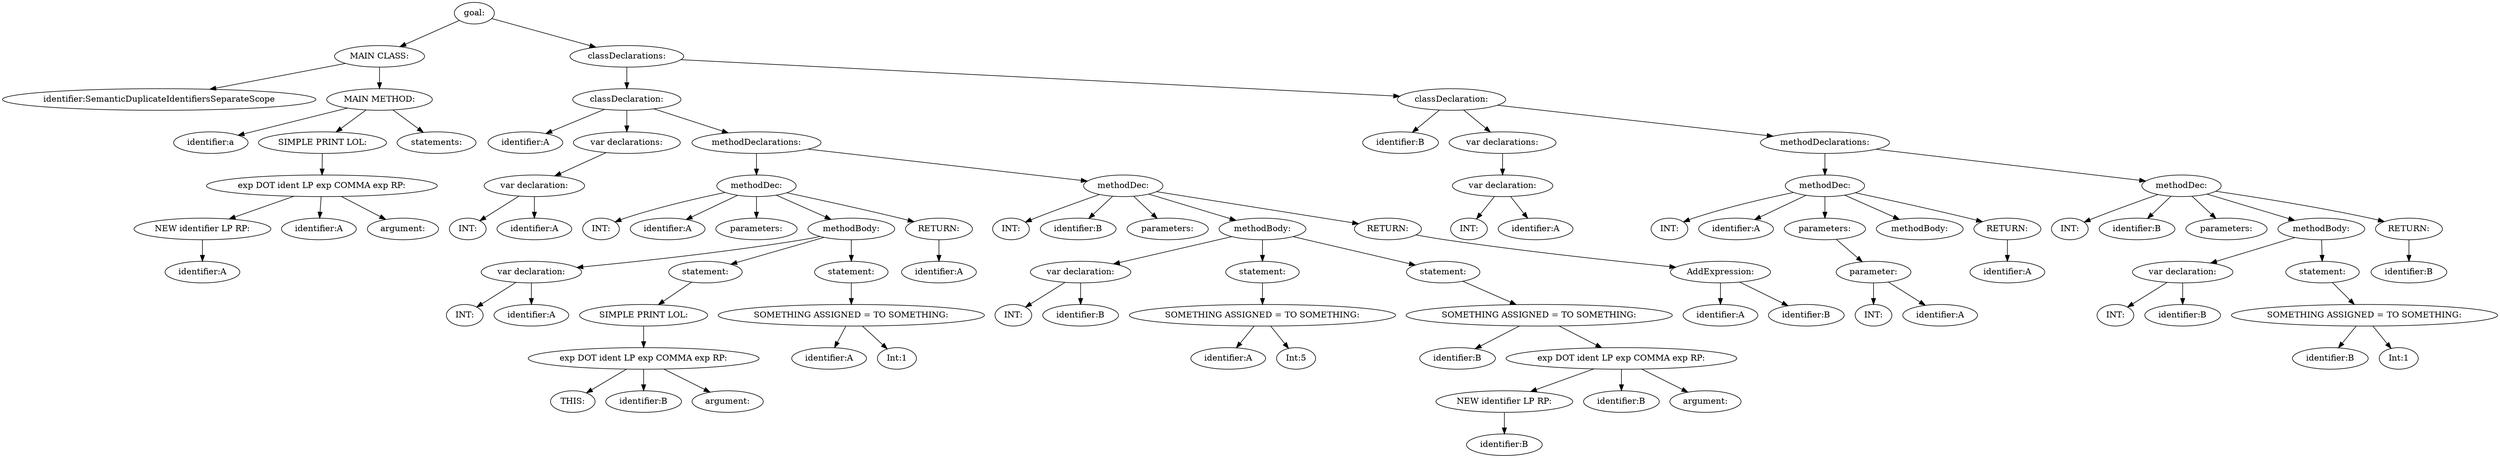 digraph {
n0 [label="goal:"];
n1 [label="MAIN CLASS:"];
n2 [label="identifier:SemanticDuplicateIdentifiersSeparateScope"];
n1 -> n2
n3 [label="MAIN METHOD:"];
n4 [label="identifier:a"];
n3 -> n4
n5 [label="SIMPLE PRINT LOL:"];
n6 [label="exp DOT ident LP exp COMMA exp RP:"];
n7 [label="NEW identifier LP RP:"];
n8 [label="identifier:A"];
n7 -> n8
n6 -> n7
n9 [label="identifier:A"];
n6 -> n9
n10 [label="argument:"];
n6 -> n10
n5 -> n6
n3 -> n5
n11 [label="statements:"];
n3 -> n11
n1 -> n3
n0 -> n1
n12 [label="classDeclarations:"];
n13 [label="classDeclaration:"];
n14 [label="identifier:A"];
n13 -> n14
n15 [label="var declarations:"];
n16 [label="var declaration:"];
n17 [label="INT:"];
n16 -> n17
n18 [label="identifier:A"];
n16 -> n18
n15 -> n16
n13 -> n15
n19 [label="methodDeclarations:"];
n20 [label="methodDec:"];
n21 [label="INT:"];
n20 -> n21
n22 [label="identifier:A"];
n20 -> n22
n23 [label="parameters:"];
n20 -> n23
n24 [label="methodBody:"];
n25 [label="var declaration:"];
n26 [label="INT:"];
n25 -> n26
n27 [label="identifier:A"];
n25 -> n27
n24 -> n25
n28 [label="statement:"];
n29 [label="SIMPLE PRINT LOL:"];
n30 [label="exp DOT ident LP exp COMMA exp RP:"];
n31 [label="THIS:"];
n30 -> n31
n32 [label="identifier:B"];
n30 -> n32
n33 [label="argument:"];
n30 -> n33
n29 -> n30
n28 -> n29
n24 -> n28
n34 [label="statement:"];
n35 [label="SOMETHING ASSIGNED = TO SOMETHING:"];
n36 [label="identifier:A"];
n35 -> n36
n37 [label="Int:1"];
n35 -> n37
n34 -> n35
n24 -> n34
n20 -> n24
n38 [label="RETURN:"];
n39 [label="identifier:A"];
n38 -> n39
n20 -> n38
n19 -> n20
n40 [label="methodDec:"];
n41 [label="INT:"];
n40 -> n41
n42 [label="identifier:B"];
n40 -> n42
n43 [label="parameters:"];
n40 -> n43
n44 [label="methodBody:"];
n45 [label="var declaration:"];
n46 [label="INT:"];
n45 -> n46
n47 [label="identifier:B"];
n45 -> n47
n44 -> n45
n48 [label="statement:"];
n49 [label="SOMETHING ASSIGNED = TO SOMETHING:"];
n50 [label="identifier:A"];
n49 -> n50
n51 [label="Int:5"];
n49 -> n51
n48 -> n49
n44 -> n48
n52 [label="statement:"];
n53 [label="SOMETHING ASSIGNED = TO SOMETHING:"];
n54 [label="identifier:B"];
n53 -> n54
n55 [label="exp DOT ident LP exp COMMA exp RP:"];
n56 [label="NEW identifier LP RP:"];
n57 [label="identifier:B"];
n56 -> n57
n55 -> n56
n58 [label="identifier:B"];
n55 -> n58
n59 [label="argument:"];
n55 -> n59
n53 -> n55
n52 -> n53
n44 -> n52
n40 -> n44
n60 [label="RETURN:"];
n61 [label="AddExpression:"];
n62 [label="identifier:A"];
n61 -> n62
n63 [label="identifier:B"];
n61 -> n63
n60 -> n61
n40 -> n60
n19 -> n40
n13 -> n19
n12 -> n13
n64 [label="classDeclaration:"];
n65 [label="identifier:B"];
n64 -> n65
n66 [label="var declarations:"];
n67 [label="var declaration:"];
n68 [label="INT:"];
n67 -> n68
n69 [label="identifier:A"];
n67 -> n69
n66 -> n67
n64 -> n66
n70 [label="methodDeclarations:"];
n71 [label="methodDec:"];
n72 [label="INT:"];
n71 -> n72
n73 [label="identifier:A"];
n71 -> n73
n74 [label="parameters:"];
n75 [label="parameter:"];
n76 [label="INT:"];
n75 -> n76
n77 [label="identifier:A"];
n75 -> n77
n74 -> n75
n71 -> n74
n78 [label="methodBody:"];
n71 -> n78
n79 [label="RETURN:"];
n80 [label="identifier:A"];
n79 -> n80
n71 -> n79
n70 -> n71
n81 [label="methodDec:"];
n82 [label="INT:"];
n81 -> n82
n83 [label="identifier:B"];
n81 -> n83
n84 [label="parameters:"];
n81 -> n84
n85 [label="methodBody:"];
n86 [label="var declaration:"];
n87 [label="INT:"];
n86 -> n87
n88 [label="identifier:B"];
n86 -> n88
n85 -> n86
n89 [label="statement:"];
n90 [label="SOMETHING ASSIGNED = TO SOMETHING:"];
n91 [label="identifier:B"];
n90 -> n91
n92 [label="Int:1"];
n90 -> n92
n89 -> n90
n85 -> n89
n81 -> n85
n93 [label="RETURN:"];
n94 [label="identifier:B"];
n93 -> n94
n81 -> n93
n70 -> n81
n64 -> n70
n12 -> n64
n0 -> n12
}
